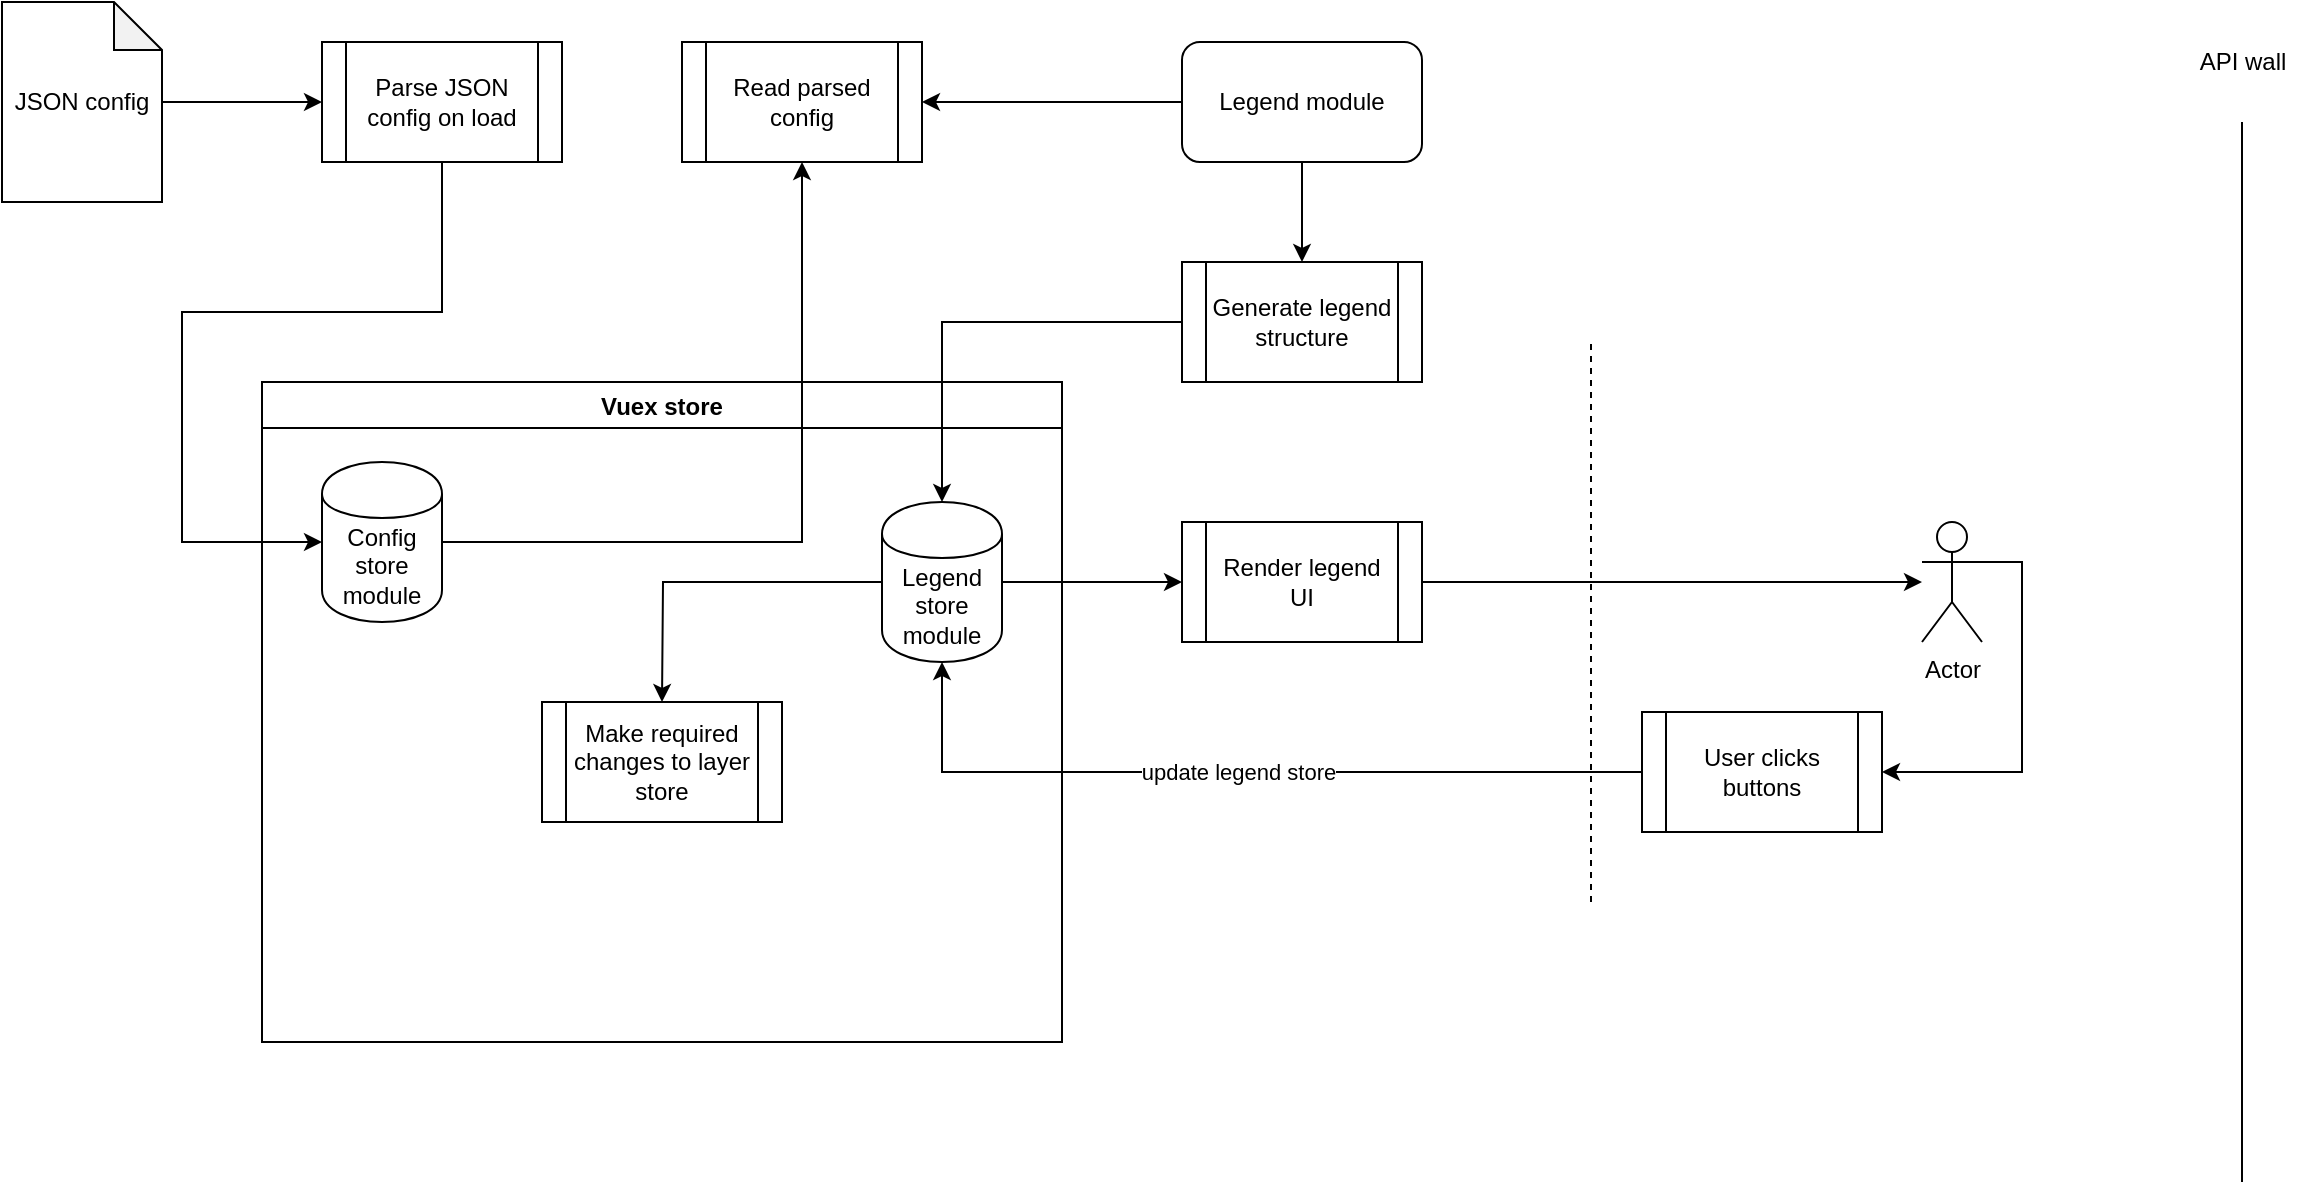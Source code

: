 <mxfile version="12.3.1" type="github" pages="1">
  <diagram id="6OIJU_WMMMpKXvqXkIJ8" name="Page-1">
    <mxGraphModel dx="1662" dy="772" grid="1" gridSize="10" guides="1" tooltips="1" connect="1" arrows="1" fold="1" page="1" pageScale="1" pageWidth="1600" pageHeight="1200" math="0" shadow="0">
      <root>
        <mxCell id="0"/>
        <mxCell id="1" parent="0"/>
        <mxCell id="f69RbL6vU4NUklGSDR2k-7" value="" style="edgeStyle=orthogonalEdgeStyle;rounded=0;orthogonalLoop=1;jettySize=auto;html=1;entryX=0;entryY=0.5;entryDx=0;entryDy=0;" edge="1" parent="1" source="f69RbL6vU4NUklGSDR2k-1" target="f69RbL6vU4NUklGSDR2k-5">
          <mxGeometry relative="1" as="geometry">
            <mxPoint x="520" y="260" as="targetPoint"/>
          </mxGeometry>
        </mxCell>
        <mxCell id="f69RbL6vU4NUklGSDR2k-1" value="JSON config" style="shape=note;whiteSpace=wrap;html=1;backgroundOutline=1;darkOpacity=0.05;size=24;" vertex="1" parent="1">
          <mxGeometry x="40" y="70" width="80" height="100" as="geometry"/>
        </mxCell>
        <mxCell id="f69RbL6vU4NUklGSDR2k-9" value="" style="edgeStyle=orthogonalEdgeStyle;rounded=0;orthogonalLoop=1;jettySize=auto;html=1;entryX=0;entryY=0.5;entryDx=0;entryDy=0;" edge="1" parent="1" source="f69RbL6vU4NUklGSDR2k-5" target="f69RbL6vU4NUklGSDR2k-2">
          <mxGeometry relative="1" as="geometry">
            <mxPoint x="760" y="260" as="targetPoint"/>
            <Array as="points">
              <mxPoint x="260" y="225"/>
              <mxPoint x="130" y="225"/>
              <mxPoint x="130" y="340"/>
            </Array>
          </mxGeometry>
        </mxCell>
        <mxCell id="f69RbL6vU4NUklGSDR2k-5" value="Parse JSON config on load" style="shape=process;whiteSpace=wrap;html=1;backgroundOutline=1;" vertex="1" parent="1">
          <mxGeometry x="200" y="90" width="120" height="60" as="geometry"/>
        </mxCell>
        <mxCell id="f69RbL6vU4NUklGSDR2k-10" value="" style="endArrow=none;html=1;" edge="1" parent="1">
          <mxGeometry width="50" height="50" relative="1" as="geometry">
            <mxPoint x="1160" y="660" as="sourcePoint"/>
            <mxPoint x="1160" y="130" as="targetPoint"/>
          </mxGeometry>
        </mxCell>
        <mxCell id="f69RbL6vU4NUklGSDR2k-11" value="API wall" style="text;html=1;align=center;verticalAlign=middle;resizable=0;points=[];;autosize=1;" vertex="1" parent="1">
          <mxGeometry x="1130" y="90" width="60" height="20" as="geometry"/>
        </mxCell>
        <mxCell id="f69RbL6vU4NUklGSDR2k-16" value="Vuex store" style="swimlane;" vertex="1" parent="1">
          <mxGeometry x="170" y="260" width="400" height="330" as="geometry">
            <mxRectangle x="170" y="260" width="90" height="23" as="alternateBounds"/>
          </mxGeometry>
        </mxCell>
        <mxCell id="f69RbL6vU4NUklGSDR2k-2" value="Config store module" style="shape=cylinder;whiteSpace=wrap;html=1;boundedLbl=1;backgroundOutline=1;" vertex="1" parent="f69RbL6vU4NUklGSDR2k-16">
          <mxGeometry x="30" y="40" width="60" height="80" as="geometry"/>
        </mxCell>
        <mxCell id="f69RbL6vU4NUklGSDR2k-40" value="" style="edgeStyle=orthogonalEdgeStyle;rounded=0;orthogonalLoop=1;jettySize=auto;html=1;" edge="1" parent="f69RbL6vU4NUklGSDR2k-16" source="f69RbL6vU4NUklGSDR2k-20">
          <mxGeometry relative="1" as="geometry">
            <mxPoint x="200" y="160" as="targetPoint"/>
          </mxGeometry>
        </mxCell>
        <mxCell id="f69RbL6vU4NUklGSDR2k-20" value="Legend store module" style="shape=cylinder;whiteSpace=wrap;html=1;boundedLbl=1;backgroundOutline=1;" vertex="1" parent="f69RbL6vU4NUklGSDR2k-16">
          <mxGeometry x="310" y="60" width="60" height="80" as="geometry"/>
        </mxCell>
        <mxCell id="f69RbL6vU4NUklGSDR2k-42" value="Make required changes to layer store" style="shape=process;whiteSpace=wrap;html=1;backgroundOutline=1;" vertex="1" parent="f69RbL6vU4NUklGSDR2k-16">
          <mxGeometry x="140" y="160" width="120" height="60" as="geometry"/>
        </mxCell>
        <mxCell id="f69RbL6vU4NUklGSDR2k-22" value="" style="edgeStyle=orthogonalEdgeStyle;rounded=0;orthogonalLoop=1;jettySize=auto;html=1;entryX=1;entryY=0.5;entryDx=0;entryDy=0;" edge="1" parent="1" source="f69RbL6vU4NUklGSDR2k-17" target="f69RbL6vU4NUklGSDR2k-23">
          <mxGeometry relative="1" as="geometry">
            <mxPoint x="550" y="150" as="targetPoint"/>
          </mxGeometry>
        </mxCell>
        <mxCell id="f69RbL6vU4NUklGSDR2k-26" style="edgeStyle=orthogonalEdgeStyle;rounded=0;orthogonalLoop=1;jettySize=auto;html=1;entryX=0.5;entryY=0;entryDx=0;entryDy=0;" edge="1" parent="1" source="f69RbL6vU4NUklGSDR2k-17" target="f69RbL6vU4NUklGSDR2k-25">
          <mxGeometry relative="1" as="geometry"/>
        </mxCell>
        <mxCell id="f69RbL6vU4NUklGSDR2k-17" value="Legend module" style="rounded=1;whiteSpace=wrap;html=1;" vertex="1" parent="1">
          <mxGeometry x="630" y="90" width="120" height="60" as="geometry"/>
        </mxCell>
        <mxCell id="f69RbL6vU4NUklGSDR2k-19" value="" style="edgeStyle=orthogonalEdgeStyle;rounded=0;orthogonalLoop=1;jettySize=auto;html=1;" edge="1" parent="1" source="f69RbL6vU4NUklGSDR2k-2" target="f69RbL6vU4NUklGSDR2k-23">
          <mxGeometry relative="1" as="geometry">
            <mxPoint x="340" y="340" as="targetPoint"/>
          </mxGeometry>
        </mxCell>
        <mxCell id="f69RbL6vU4NUklGSDR2k-23" value="Read parsed config" style="shape=process;whiteSpace=wrap;html=1;backgroundOutline=1;" vertex="1" parent="1">
          <mxGeometry x="380" y="90" width="120" height="60" as="geometry"/>
        </mxCell>
        <mxCell id="f69RbL6vU4NUklGSDR2k-27" style="edgeStyle=orthogonalEdgeStyle;rounded=0;orthogonalLoop=1;jettySize=auto;html=1;" edge="1" parent="1" source="f69RbL6vU4NUklGSDR2k-25" target="f69RbL6vU4NUklGSDR2k-20">
          <mxGeometry relative="1" as="geometry"/>
        </mxCell>
        <mxCell id="f69RbL6vU4NUklGSDR2k-25" value="Generate legend structure" style="shape=process;whiteSpace=wrap;html=1;backgroundOutline=1;" vertex="1" parent="1">
          <mxGeometry x="630" y="200" width="120" height="60" as="geometry"/>
        </mxCell>
        <mxCell id="f69RbL6vU4NUklGSDR2k-32" value="" style="edgeStyle=orthogonalEdgeStyle;rounded=0;orthogonalLoop=1;jettySize=auto;html=1;" edge="1" parent="1" source="f69RbL6vU4NUklGSDR2k-28" target="f69RbL6vU4NUklGSDR2k-43">
          <mxGeometry relative="1" as="geometry"/>
        </mxCell>
        <mxCell id="f69RbL6vU4NUklGSDR2k-28" value="Render legend UI" style="shape=process;whiteSpace=wrap;html=1;backgroundOutline=1;" vertex="1" parent="1">
          <mxGeometry x="630" y="330" width="120" height="60" as="geometry"/>
        </mxCell>
        <mxCell id="f69RbL6vU4NUklGSDR2k-38" value="update legend store" style="edgeStyle=orthogonalEdgeStyle;rounded=0;orthogonalLoop=1;jettySize=auto;html=1;entryX=0.5;entryY=1;entryDx=0;entryDy=0;" edge="1" parent="1" source="f69RbL6vU4NUklGSDR2k-31" target="f69RbL6vU4NUklGSDR2k-20">
          <mxGeometry relative="1" as="geometry">
            <mxPoint x="750" y="455" as="targetPoint"/>
            <Array as="points">
              <mxPoint x="980" y="455"/>
              <mxPoint x="510" y="455"/>
            </Array>
          </mxGeometry>
        </mxCell>
        <mxCell id="f69RbL6vU4NUklGSDR2k-31" value="User clicks buttons" style="shape=process;whiteSpace=wrap;html=1;backgroundOutline=1;" vertex="1" parent="1">
          <mxGeometry x="860" y="425" width="120" height="60" as="geometry"/>
        </mxCell>
        <mxCell id="f69RbL6vU4NUklGSDR2k-29" style="edgeStyle=orthogonalEdgeStyle;rounded=0;orthogonalLoop=1;jettySize=auto;html=1;entryX=0;entryY=0.5;entryDx=0;entryDy=0;" edge="1" parent="1" source="f69RbL6vU4NUklGSDR2k-20" target="f69RbL6vU4NUklGSDR2k-28">
          <mxGeometry relative="1" as="geometry"/>
        </mxCell>
        <mxCell id="f69RbL6vU4NUklGSDR2k-36" value="" style="endArrow=none;dashed=1;html=1;" edge="1" parent="1">
          <mxGeometry width="50" height="50" relative="1" as="geometry">
            <mxPoint x="834.5" y="520" as="sourcePoint"/>
            <mxPoint x="834.5" y="240" as="targetPoint"/>
          </mxGeometry>
        </mxCell>
        <mxCell id="f69RbL6vU4NUklGSDR2k-44" style="edgeStyle=orthogonalEdgeStyle;rounded=0;orthogonalLoop=1;jettySize=auto;html=1;entryX=1;entryY=0.5;entryDx=0;entryDy=0;exitX=1;exitY=0.333;exitDx=0;exitDy=0;exitPerimeter=0;" edge="1" parent="1" source="f69RbL6vU4NUklGSDR2k-43" target="f69RbL6vU4NUklGSDR2k-31">
          <mxGeometry relative="1" as="geometry">
            <mxPoint x="1040" y="480" as="sourcePoint"/>
          </mxGeometry>
        </mxCell>
        <mxCell id="f69RbL6vU4NUklGSDR2k-43" value="Actor" style="shape=umlActor;verticalLabelPosition=bottom;labelBackgroundColor=#ffffff;verticalAlign=top;html=1;outlineConnect=0;" vertex="1" parent="1">
          <mxGeometry x="1000" y="330" width="30" height="60" as="geometry"/>
        </mxCell>
      </root>
    </mxGraphModel>
  </diagram>
</mxfile>

